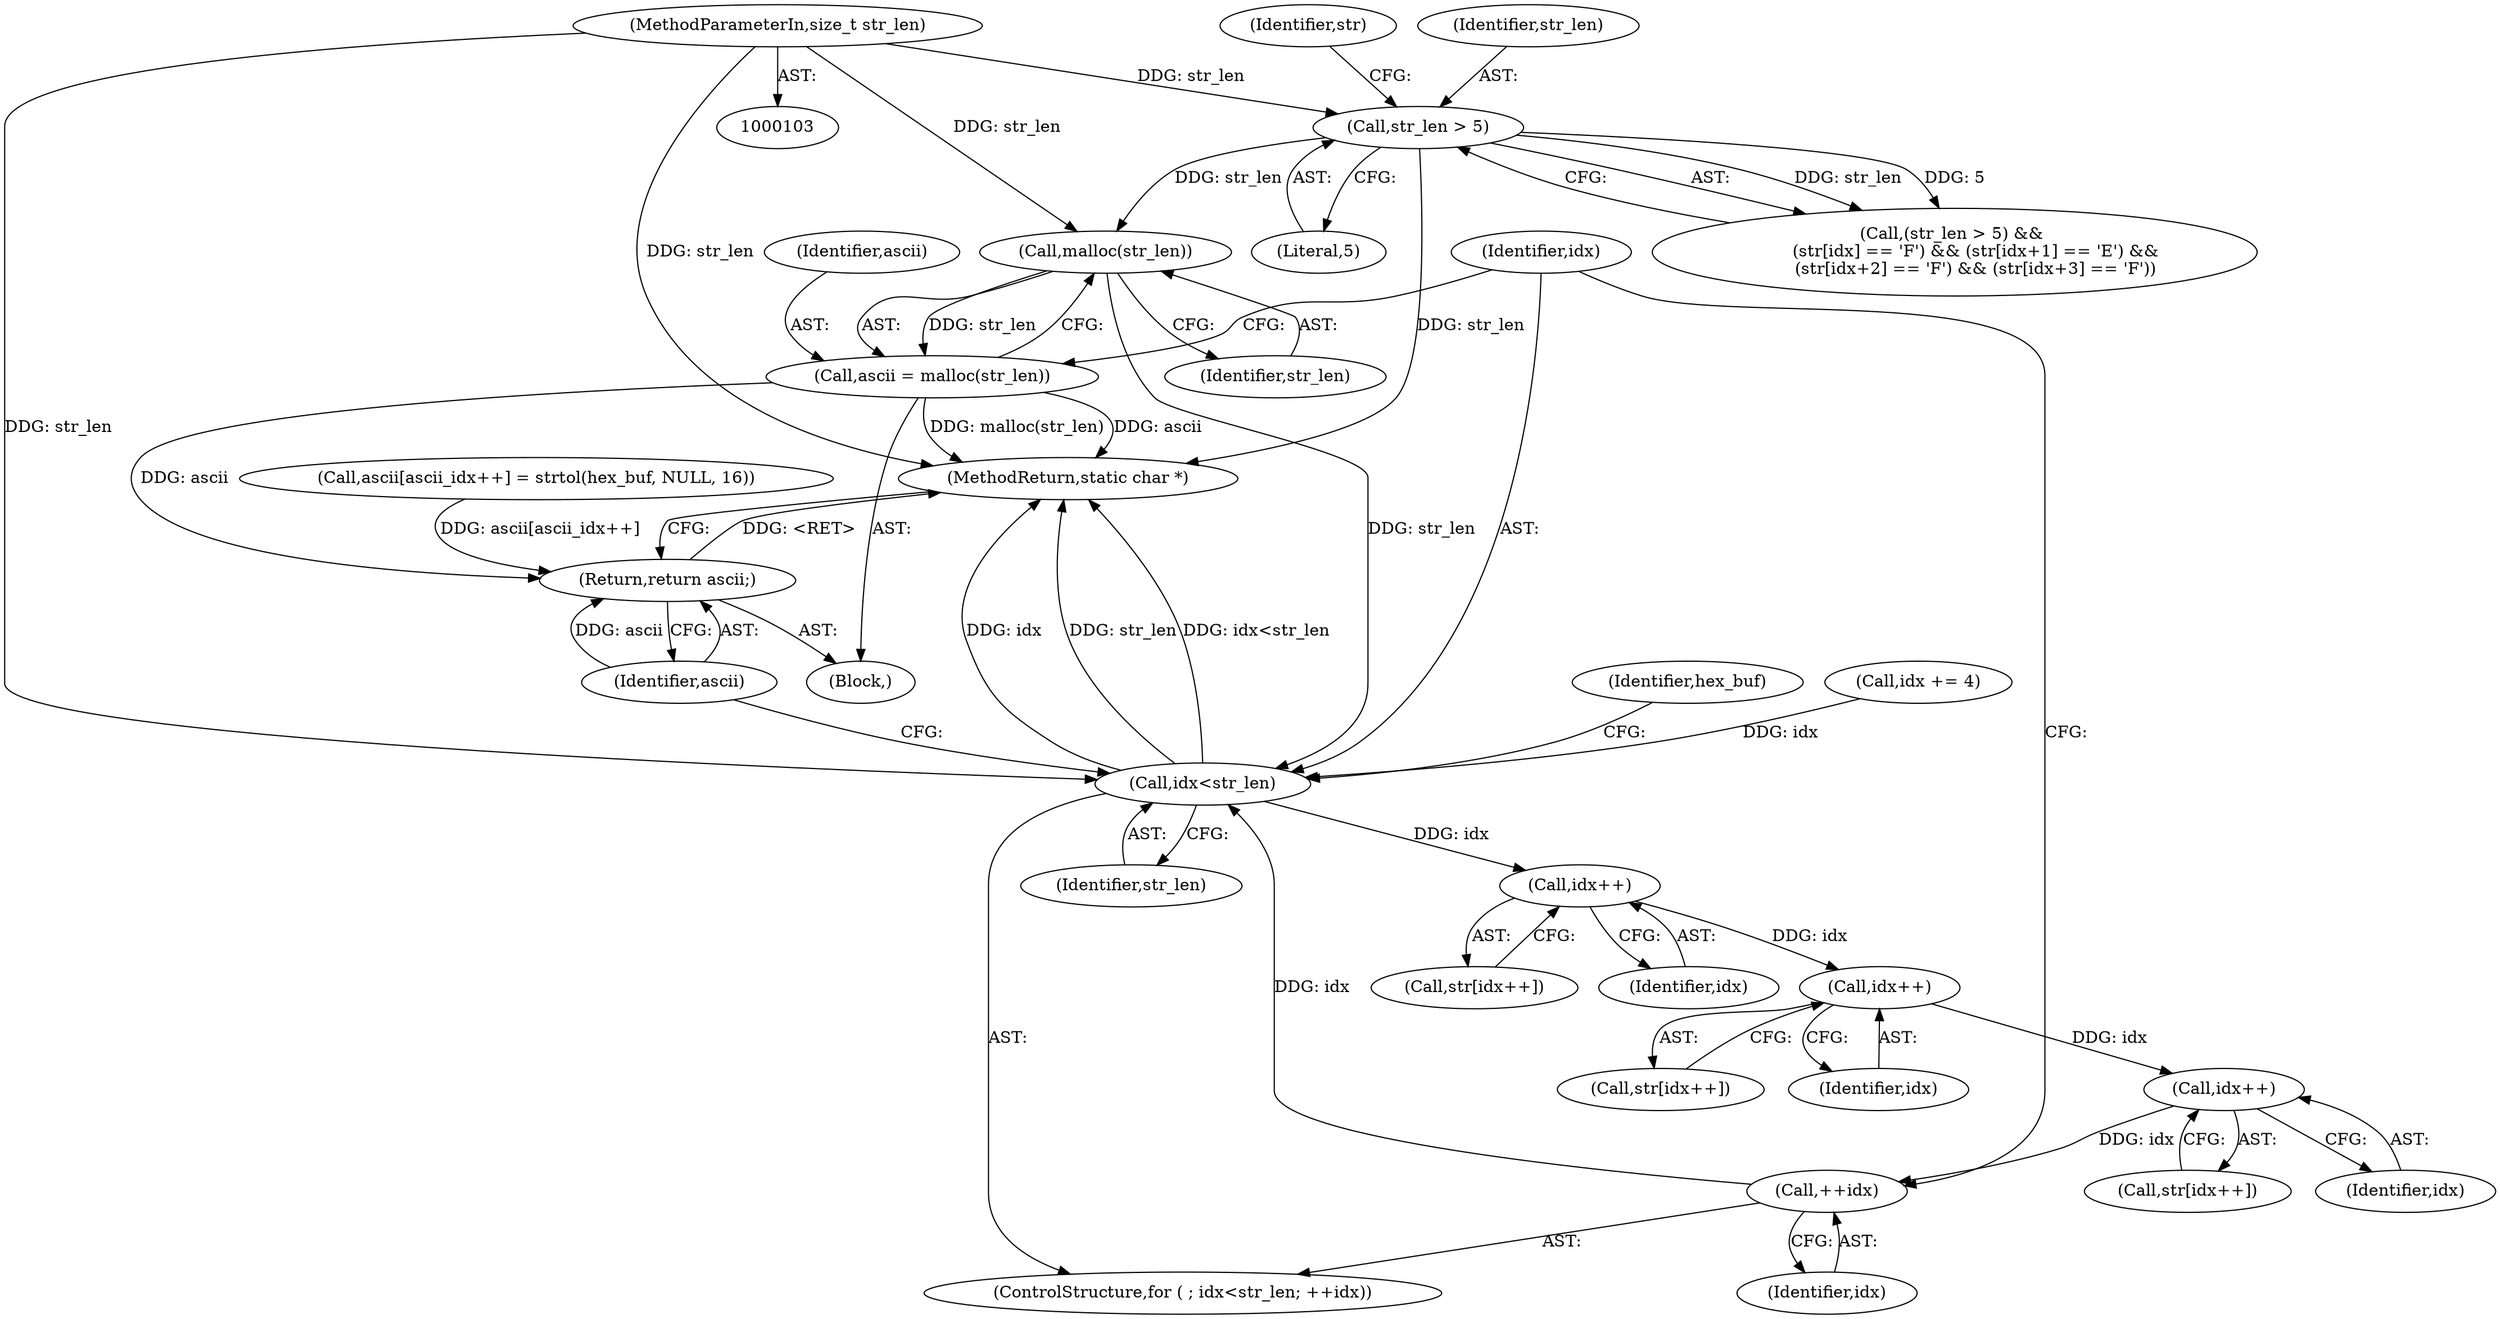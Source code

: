 digraph "1_pdfresurrect_0c4120fffa3dffe97b95c486a120eded82afe8a6_1@API" {
"1000208" [label="(Call,malloc(str_len))"];
"1000164" [label="(Call,str_len > 5)"];
"1000105" [label="(MethodParameterIn,size_t str_len)"];
"1000206" [label="(Call,ascii = malloc(str_len))"];
"1000257" [label="(Return,return ascii;)"];
"1000211" [label="(Call,idx<str_len)"];
"1000223" [label="(Call,idx++)"];
"1000231" [label="(Call,idx++)"];
"1000239" [label="(Call,idx++)"];
"1000214" [label="(Call,++idx)"];
"1000214" [label="(Call,++idx)"];
"1000219" [label="(Identifier,hex_buf)"];
"1000213" [label="(Identifier,str_len)"];
"1000170" [label="(Identifier,str)"];
"1000232" [label="(Identifier,idx)"];
"1000211" [label="(Call,idx<str_len)"];
"1000200" [label="(Call,idx += 4)"];
"1000165" [label="(Identifier,str_len)"];
"1000207" [label="(Identifier,ascii)"];
"1000163" [label="(Call,(str_len > 5) && \n        (str[idx] == 'F') && (str[idx+1] == 'E') &&\n        (str[idx+2] == 'F') && (str[idx+3] == 'F'))"];
"1000208" [label="(Call,malloc(str_len))"];
"1000106" [label="(Block,)"];
"1000212" [label="(Identifier,idx)"];
"1000105" [label="(MethodParameterIn,size_t str_len)"];
"1000258" [label="(Identifier,ascii)"];
"1000224" [label="(Identifier,idx)"];
"1000210" [label="(ControlStructure,for ( ; idx<str_len; ++idx))"];
"1000206" [label="(Call,ascii = malloc(str_len))"];
"1000240" [label="(Identifier,idx)"];
"1000237" [label="(Call,str[idx++])"];
"1000215" [label="(Identifier,idx)"];
"1000166" [label="(Literal,5)"];
"1000248" [label="(Call,ascii[ascii_idx++] = strtol(hex_buf, NULL, 16))"];
"1000209" [label="(Identifier,str_len)"];
"1000223" [label="(Call,idx++)"];
"1000259" [label="(MethodReturn,static char *)"];
"1000231" [label="(Call,idx++)"];
"1000164" [label="(Call,str_len > 5)"];
"1000257" [label="(Return,return ascii;)"];
"1000239" [label="(Call,idx++)"];
"1000221" [label="(Call,str[idx++])"];
"1000229" [label="(Call,str[idx++])"];
"1000208" -> "1000206"  [label="AST: "];
"1000208" -> "1000209"  [label="CFG: "];
"1000209" -> "1000208"  [label="AST: "];
"1000206" -> "1000208"  [label="CFG: "];
"1000208" -> "1000206"  [label="DDG: str_len"];
"1000164" -> "1000208"  [label="DDG: str_len"];
"1000105" -> "1000208"  [label="DDG: str_len"];
"1000208" -> "1000211"  [label="DDG: str_len"];
"1000164" -> "1000163"  [label="AST: "];
"1000164" -> "1000166"  [label="CFG: "];
"1000165" -> "1000164"  [label="AST: "];
"1000166" -> "1000164"  [label="AST: "];
"1000170" -> "1000164"  [label="CFG: "];
"1000163" -> "1000164"  [label="CFG: "];
"1000164" -> "1000259"  [label="DDG: str_len"];
"1000164" -> "1000163"  [label="DDG: str_len"];
"1000164" -> "1000163"  [label="DDG: 5"];
"1000105" -> "1000164"  [label="DDG: str_len"];
"1000105" -> "1000103"  [label="AST: "];
"1000105" -> "1000259"  [label="DDG: str_len"];
"1000105" -> "1000211"  [label="DDG: str_len"];
"1000206" -> "1000106"  [label="AST: "];
"1000207" -> "1000206"  [label="AST: "];
"1000212" -> "1000206"  [label="CFG: "];
"1000206" -> "1000259"  [label="DDG: ascii"];
"1000206" -> "1000259"  [label="DDG: malloc(str_len)"];
"1000206" -> "1000257"  [label="DDG: ascii"];
"1000257" -> "1000106"  [label="AST: "];
"1000257" -> "1000258"  [label="CFG: "];
"1000258" -> "1000257"  [label="AST: "];
"1000259" -> "1000257"  [label="CFG: "];
"1000257" -> "1000259"  [label="DDG: <RET>"];
"1000258" -> "1000257"  [label="DDG: ascii"];
"1000248" -> "1000257"  [label="DDG: ascii[ascii_idx++]"];
"1000211" -> "1000210"  [label="AST: "];
"1000211" -> "1000213"  [label="CFG: "];
"1000212" -> "1000211"  [label="AST: "];
"1000213" -> "1000211"  [label="AST: "];
"1000219" -> "1000211"  [label="CFG: "];
"1000258" -> "1000211"  [label="CFG: "];
"1000211" -> "1000259"  [label="DDG: idx"];
"1000211" -> "1000259"  [label="DDG: str_len"];
"1000211" -> "1000259"  [label="DDG: idx<str_len"];
"1000200" -> "1000211"  [label="DDG: idx"];
"1000214" -> "1000211"  [label="DDG: idx"];
"1000211" -> "1000223"  [label="DDG: idx"];
"1000223" -> "1000221"  [label="AST: "];
"1000223" -> "1000224"  [label="CFG: "];
"1000224" -> "1000223"  [label="AST: "];
"1000221" -> "1000223"  [label="CFG: "];
"1000223" -> "1000231"  [label="DDG: idx"];
"1000231" -> "1000229"  [label="AST: "];
"1000231" -> "1000232"  [label="CFG: "];
"1000232" -> "1000231"  [label="AST: "];
"1000229" -> "1000231"  [label="CFG: "];
"1000231" -> "1000239"  [label="DDG: idx"];
"1000239" -> "1000237"  [label="AST: "];
"1000239" -> "1000240"  [label="CFG: "];
"1000240" -> "1000239"  [label="AST: "];
"1000237" -> "1000239"  [label="CFG: "];
"1000239" -> "1000214"  [label="DDG: idx"];
"1000214" -> "1000210"  [label="AST: "];
"1000214" -> "1000215"  [label="CFG: "];
"1000215" -> "1000214"  [label="AST: "];
"1000212" -> "1000214"  [label="CFG: "];
}
